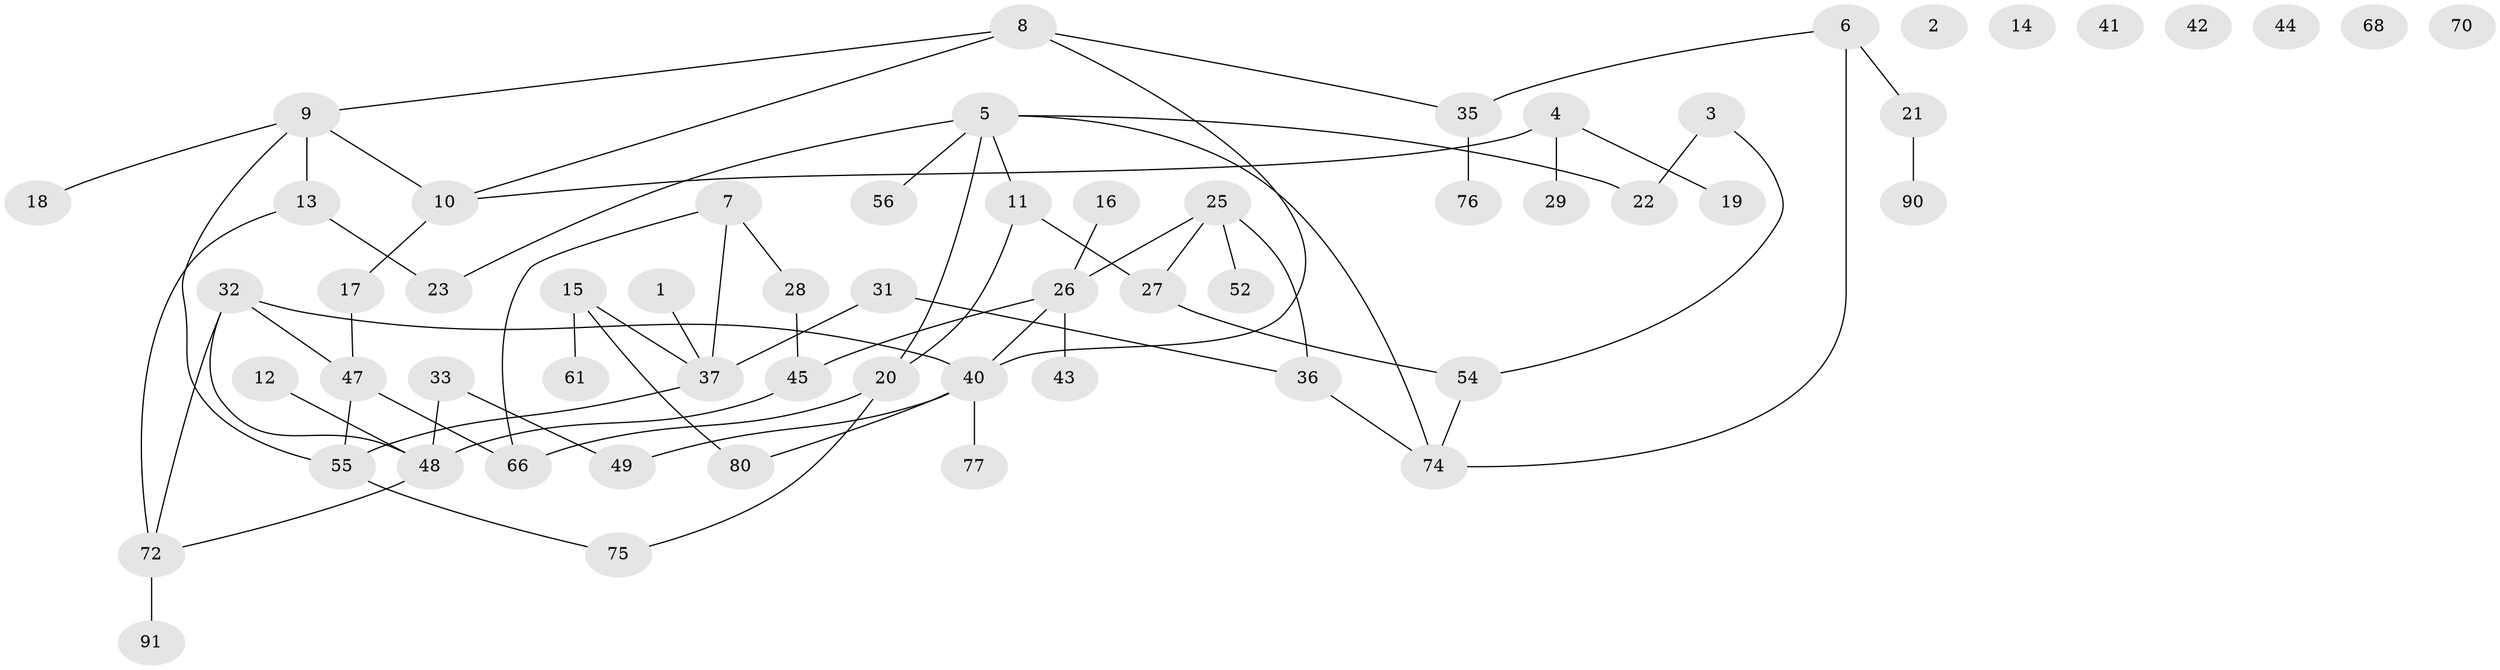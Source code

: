 // Generated by graph-tools (version 1.1) at 2025/23/03/03/25 07:23:26]
// undirected, 59 vertices, 70 edges
graph export_dot {
graph [start="1"]
  node [color=gray90,style=filled];
  1;
  2 [super="+88"];
  3 [super="+50"];
  4 [super="+60"];
  5 [super="+87"];
  6 [super="+64"];
  7;
  8 [super="+67"];
  9 [super="+30"];
  10;
  11;
  12 [super="+59"];
  13;
  14;
  15 [super="+24"];
  16;
  17 [super="+46"];
  18 [super="+84"];
  19;
  20 [super="+69"];
  21 [super="+38"];
  22 [super="+57"];
  23;
  25 [super="+34"];
  26 [super="+51"];
  27 [super="+39"];
  28 [super="+71"];
  29;
  31 [super="+83"];
  32 [super="+85"];
  33;
  35 [super="+58"];
  36 [super="+89"];
  37 [super="+53"];
  40 [super="+73"];
  41;
  42;
  43;
  44;
  45 [super="+63"];
  47 [super="+82"];
  48 [super="+62"];
  49;
  52;
  54 [super="+86"];
  55 [super="+65"];
  56;
  61 [super="+79"];
  66 [super="+78"];
  68;
  70;
  72 [super="+92"];
  74 [super="+81"];
  75;
  76;
  77;
  80;
  90;
  91;
  1 -- 37;
  3 -- 22;
  3 -- 54;
  4 -- 10;
  4 -- 19;
  4 -- 29;
  5 -- 11;
  5 -- 22;
  5 -- 56;
  5 -- 23;
  5 -- 20;
  5 -- 74;
  6 -- 74;
  6 -- 35;
  6 -- 21;
  7 -- 28;
  7 -- 37;
  7 -- 66;
  8 -- 10;
  8 -- 35;
  8 -- 40;
  8 -- 9;
  9 -- 10;
  9 -- 13;
  9 -- 55;
  9 -- 18;
  10 -- 17;
  11 -- 20;
  11 -- 27;
  12 -- 48;
  13 -- 23;
  13 -- 72;
  15 -- 61;
  15 -- 80;
  15 -- 37;
  16 -- 26;
  17 -- 47;
  20 -- 75;
  20 -- 66;
  21 -- 90;
  25 -- 26;
  25 -- 52;
  25 -- 27;
  25 -- 36;
  26 -- 43;
  26 -- 40;
  26 -- 45;
  27 -- 54;
  28 -- 45;
  31 -- 37;
  31 -- 36;
  32 -- 72;
  32 -- 40;
  32 -- 47;
  32 -- 48;
  33 -- 48;
  33 -- 49;
  35 -- 76;
  36 -- 74;
  37 -- 55;
  40 -- 49;
  40 -- 77;
  40 -- 80;
  45 -- 48;
  47 -- 66;
  47 -- 55;
  48 -- 72;
  54 -- 74;
  55 -- 75;
  72 -- 91;
}
